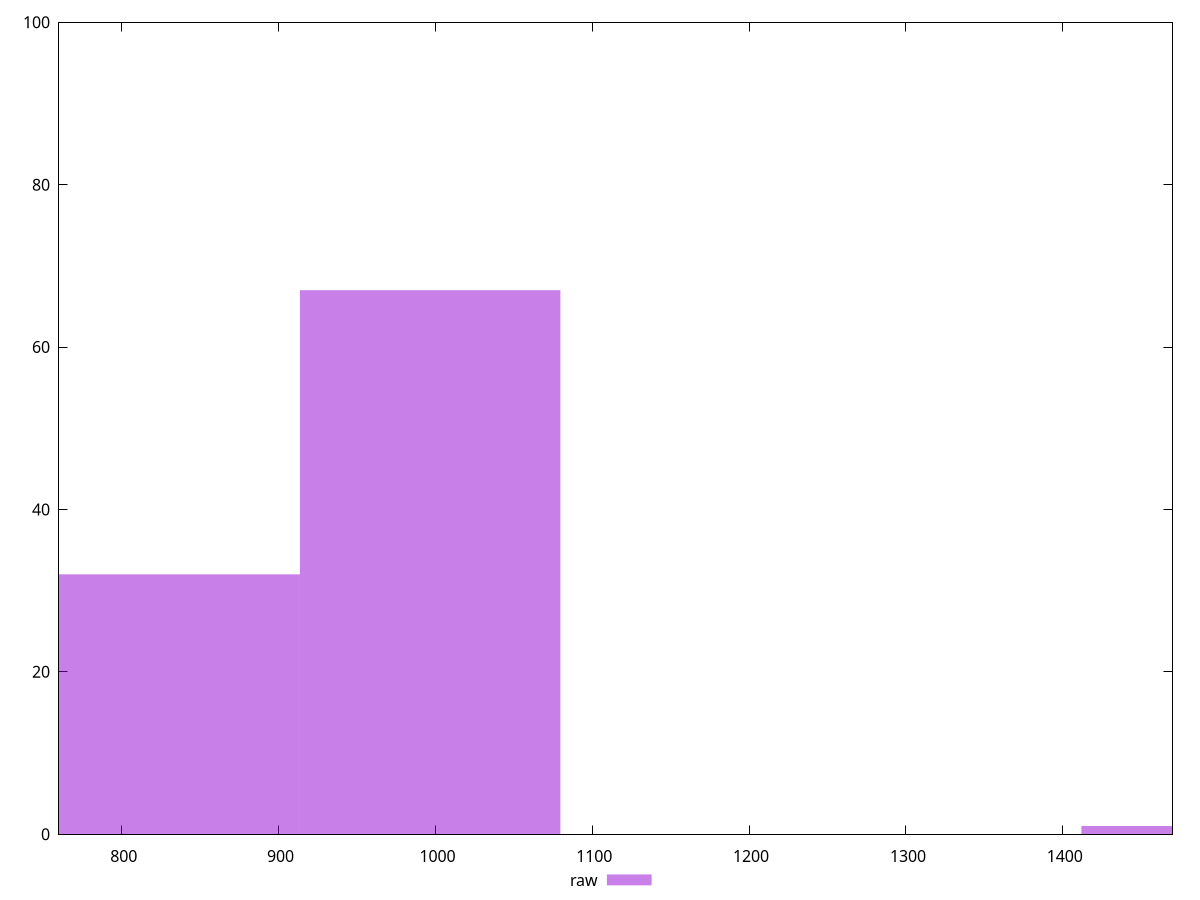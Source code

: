 reset

$raw <<EOF
1494.969797663547 1
830.5387764797484 32
996.6465317756981 67
EOF

set key outside below
set boxwidth 166.1077552959497
set xrange [760:1470]
set yrange [0:100]
set trange [0:100]
set style fill transparent solid 0.5 noborder
set terminal svg size 640, 490 enhanced background rgb 'white'
set output "reports/report_00032_2021-02-25T10-28-15.087Z/uses-http2/samples/card/raw/histogram.svg"

plot $raw title "raw" with boxes

reset
